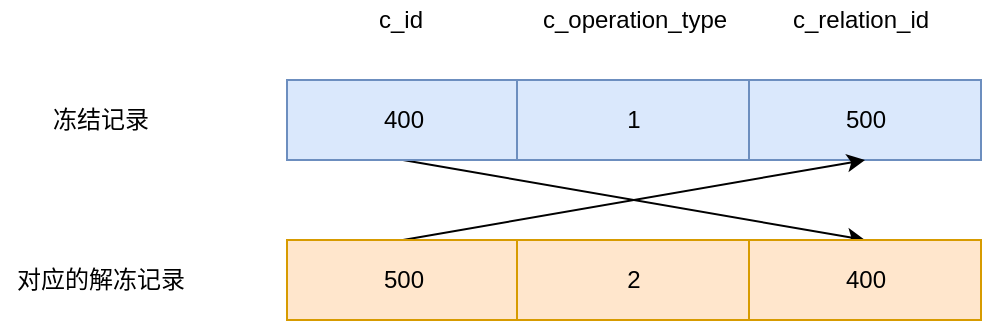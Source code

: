 <mxfile version="15.5.6" type="github">
  <diagram id="cwfKs6KwY57JWzBpP7kq" name="Page-1">
    <mxGraphModel dx="946" dy="536" grid="1" gridSize="10" guides="1" tooltips="1" connect="1" arrows="1" fold="1" page="1" pageScale="1" pageWidth="827" pageHeight="1169" math="0" shadow="0">
      <root>
        <mxCell id="0" />
        <mxCell id="1" parent="0" />
        <mxCell id="jqCtrTQcVhUolQ3oMNVB-32" value="c_id" style="text;html=1;align=center;verticalAlign=middle;resizable=0;points=[];autosize=1;strokeColor=none;fillColor=none;" vertex="1" parent="1">
          <mxGeometry x="360" y="200" width="40" height="20" as="geometry" />
        </mxCell>
        <mxCell id="jqCtrTQcVhUolQ3oMNVB-33" value="c_relation_id" style="text;html=1;align=center;verticalAlign=middle;resizable=0;points=[];autosize=1;strokeColor=none;fillColor=none;" vertex="1" parent="1">
          <mxGeometry x="570" y="200" width="80" height="20" as="geometry" />
        </mxCell>
        <mxCell id="jqCtrTQcVhUolQ3oMNVB-34" value="&lt;span style=&quot;text-align: left&quot;&gt;c_operation_type&lt;/span&gt;" style="text;html=1;align=center;verticalAlign=middle;resizable=0;points=[];autosize=1;strokeColor=none;fillColor=none;" vertex="1" parent="1">
          <mxGeometry x="442" y="200" width="110" height="20" as="geometry" />
        </mxCell>
        <mxCell id="jqCtrTQcVhUolQ3oMNVB-35" value="冻结记录" style="text;html=1;align=center;verticalAlign=middle;resizable=0;points=[];autosize=1;strokeColor=none;fillColor=none;" vertex="1" parent="1">
          <mxGeometry x="200" y="250" width="60" height="20" as="geometry" />
        </mxCell>
        <mxCell id="jqCtrTQcVhUolQ3oMNVB-36" value="对应的解冻记录" style="text;html=1;align=center;verticalAlign=middle;resizable=0;points=[];autosize=1;strokeColor=none;fillColor=none;" vertex="1" parent="1">
          <mxGeometry x="180" y="330" width="100" height="20" as="geometry" />
        </mxCell>
        <mxCell id="jqCtrTQcVhUolQ3oMNVB-45" style="edgeStyle=none;rounded=0;orthogonalLoop=1;jettySize=auto;html=1;exitX=0.5;exitY=1;exitDx=0;exitDy=0;entryX=0.5;entryY=0;entryDx=0;entryDy=0;" edge="1" parent="1" source="jqCtrTQcVhUolQ3oMNVB-37" target="jqCtrTQcVhUolQ3oMNVB-42">
          <mxGeometry relative="1" as="geometry" />
        </mxCell>
        <mxCell id="jqCtrTQcVhUolQ3oMNVB-37" value="400" style="rounded=0;whiteSpace=wrap;html=1;fillColor=#dae8fc;strokeColor=#6c8ebf;" vertex="1" parent="1">
          <mxGeometry x="323.5" y="240" width="116" height="40" as="geometry" />
        </mxCell>
        <mxCell id="jqCtrTQcVhUolQ3oMNVB-38" value="1" style="rounded=0;whiteSpace=wrap;html=1;fillColor=#dae8fc;strokeColor=#6c8ebf;" vertex="1" parent="1">
          <mxGeometry x="438.5" y="240" width="116" height="40" as="geometry" />
        </mxCell>
        <mxCell id="jqCtrTQcVhUolQ3oMNVB-39" value="500" style="rounded=0;whiteSpace=wrap;html=1;fillColor=#dae8fc;strokeColor=#6c8ebf;" vertex="1" parent="1">
          <mxGeometry x="554.5" y="240" width="116" height="40" as="geometry" />
        </mxCell>
        <mxCell id="jqCtrTQcVhUolQ3oMNVB-44" style="rounded=0;orthogonalLoop=1;jettySize=auto;html=1;exitX=0.5;exitY=0;exitDx=0;exitDy=0;entryX=0.5;entryY=1;entryDx=0;entryDy=0;" edge="1" parent="1" source="jqCtrTQcVhUolQ3oMNVB-40" target="jqCtrTQcVhUolQ3oMNVB-39">
          <mxGeometry relative="1" as="geometry" />
        </mxCell>
        <mxCell id="jqCtrTQcVhUolQ3oMNVB-40" value="500" style="rounded=0;whiteSpace=wrap;html=1;fillColor=#ffe6cc;strokeColor=#d79b00;" vertex="1" parent="1">
          <mxGeometry x="323.5" y="320" width="116" height="40" as="geometry" />
        </mxCell>
        <mxCell id="jqCtrTQcVhUolQ3oMNVB-41" value="2" style="rounded=0;whiteSpace=wrap;html=1;fillColor=#ffe6cc;strokeColor=#d79b00;" vertex="1" parent="1">
          <mxGeometry x="438.5" y="320" width="116" height="40" as="geometry" />
        </mxCell>
        <mxCell id="jqCtrTQcVhUolQ3oMNVB-42" value="400" style="rounded=0;whiteSpace=wrap;html=1;fillColor=#ffe6cc;strokeColor=#d79b00;" vertex="1" parent="1">
          <mxGeometry x="554.5" y="320" width="116" height="40" as="geometry" />
        </mxCell>
      </root>
    </mxGraphModel>
  </diagram>
</mxfile>
